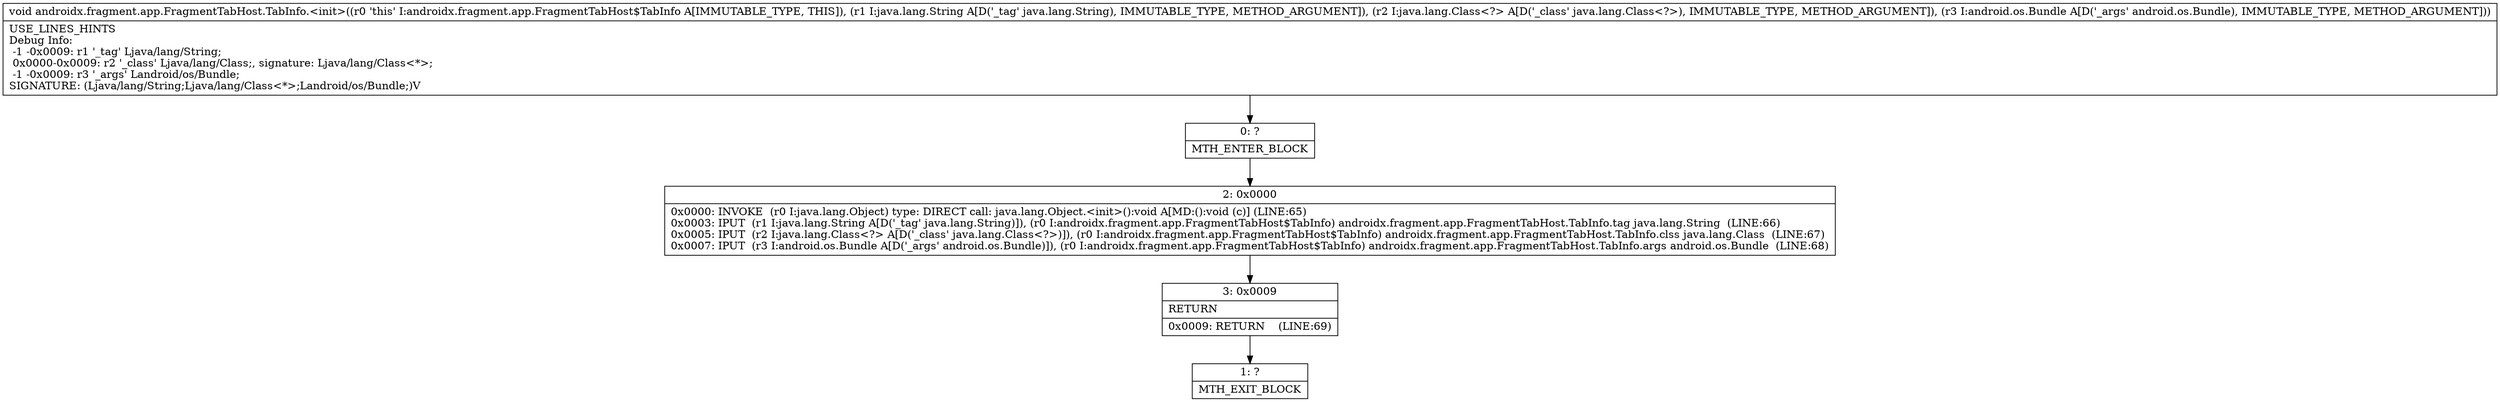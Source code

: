 digraph "CFG forandroidx.fragment.app.FragmentTabHost.TabInfo.\<init\>(Ljava\/lang\/String;Ljava\/lang\/Class;Landroid\/os\/Bundle;)V" {
Node_0 [shape=record,label="{0\:\ ?|MTH_ENTER_BLOCK\l}"];
Node_2 [shape=record,label="{2\:\ 0x0000|0x0000: INVOKE  (r0 I:java.lang.Object) type: DIRECT call: java.lang.Object.\<init\>():void A[MD:():void (c)] (LINE:65)\l0x0003: IPUT  (r1 I:java.lang.String A[D('_tag' java.lang.String)]), (r0 I:androidx.fragment.app.FragmentTabHost$TabInfo) androidx.fragment.app.FragmentTabHost.TabInfo.tag java.lang.String  (LINE:66)\l0x0005: IPUT  (r2 I:java.lang.Class\<?\> A[D('_class' java.lang.Class\<?\>)]), (r0 I:androidx.fragment.app.FragmentTabHost$TabInfo) androidx.fragment.app.FragmentTabHost.TabInfo.clss java.lang.Class  (LINE:67)\l0x0007: IPUT  (r3 I:android.os.Bundle A[D('_args' android.os.Bundle)]), (r0 I:androidx.fragment.app.FragmentTabHost$TabInfo) androidx.fragment.app.FragmentTabHost.TabInfo.args android.os.Bundle  (LINE:68)\l}"];
Node_3 [shape=record,label="{3\:\ 0x0009|RETURN\l|0x0009: RETURN    (LINE:69)\l}"];
Node_1 [shape=record,label="{1\:\ ?|MTH_EXIT_BLOCK\l}"];
MethodNode[shape=record,label="{void androidx.fragment.app.FragmentTabHost.TabInfo.\<init\>((r0 'this' I:androidx.fragment.app.FragmentTabHost$TabInfo A[IMMUTABLE_TYPE, THIS]), (r1 I:java.lang.String A[D('_tag' java.lang.String), IMMUTABLE_TYPE, METHOD_ARGUMENT]), (r2 I:java.lang.Class\<?\> A[D('_class' java.lang.Class\<?\>), IMMUTABLE_TYPE, METHOD_ARGUMENT]), (r3 I:android.os.Bundle A[D('_args' android.os.Bundle), IMMUTABLE_TYPE, METHOD_ARGUMENT]))  | USE_LINES_HINTS\lDebug Info:\l  \-1 \-0x0009: r1 '_tag' Ljava\/lang\/String;\l  0x0000\-0x0009: r2 '_class' Ljava\/lang\/Class;, signature: Ljava\/lang\/Class\<*\>;\l  \-1 \-0x0009: r3 '_args' Landroid\/os\/Bundle;\lSIGNATURE: (Ljava\/lang\/String;Ljava\/lang\/Class\<*\>;Landroid\/os\/Bundle;)V\l}"];
MethodNode -> Node_0;Node_0 -> Node_2;
Node_2 -> Node_3;
Node_3 -> Node_1;
}


